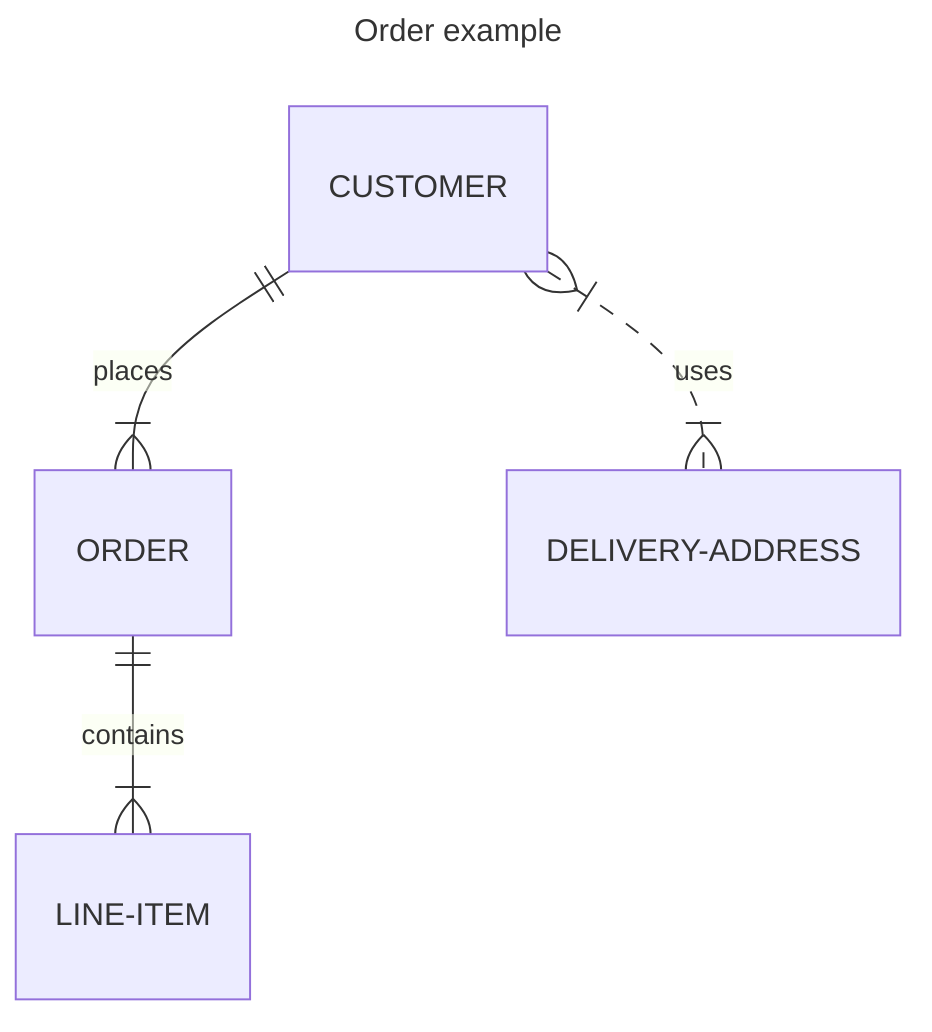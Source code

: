 ---
title: Order example
---
erDiagram
    CUSTOMER ||--|{ ORDER : places
    ORDER ||--|{ LINE-ITEM : contains
    CUSTOMER }|..|{ DELIVERY-ADDRESS : uses